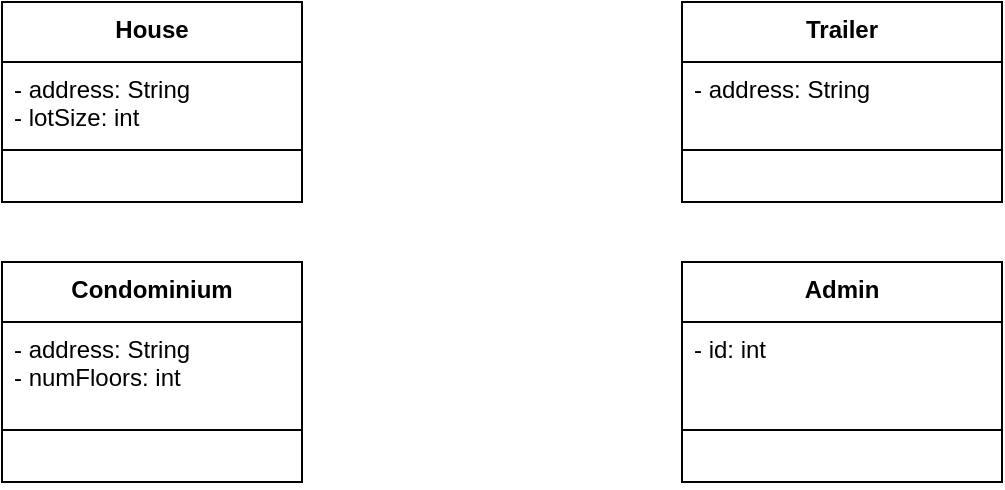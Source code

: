 <mxfile version="28.2.5">
  <diagram name="Page-1" id="XWdg4BXyk0OAKznfG6OP">
    <mxGraphModel dx="508" dy="321" grid="1" gridSize="10" guides="1" tooltips="1" connect="1" arrows="1" fold="1" page="1" pageScale="1" pageWidth="850" pageHeight="1100" math="0" shadow="0">
      <root>
        <mxCell id="0" />
        <mxCell id="1" parent="0" />
        <mxCell id="YZiVF-pcyp90Qx4Tovbm-1" value="House" style="swimlane;fontStyle=1;align=center;verticalAlign=top;childLayout=stackLayout;horizontal=1;startSize=30;horizontalStack=0;resizeParent=1;resizeParentMax=0;resizeLast=0;collapsible=1;marginBottom=0;whiteSpace=wrap;html=1;" vertex="1" parent="1">
          <mxGeometry x="180" y="160" width="150" height="100" as="geometry">
            <mxRectangle x="350" y="250" width="130" height="30" as="alternateBounds" />
          </mxGeometry>
        </mxCell>
        <mxCell id="YZiVF-pcyp90Qx4Tovbm-2" value="- address: String&lt;div&gt;- lotSize: int&lt;/div&gt;" style="text;strokeColor=none;fillColor=none;align=left;verticalAlign=top;spacingLeft=4;spacingRight=4;overflow=hidden;rotatable=0;points=[[0,0.5],[1,0.5]];portConstraint=eastwest;whiteSpace=wrap;html=1;" vertex="1" parent="YZiVF-pcyp90Qx4Tovbm-1">
          <mxGeometry y="30" width="150" height="40" as="geometry" />
        </mxCell>
        <mxCell id="YZiVF-pcyp90Qx4Tovbm-3" value="" style="line;strokeWidth=1;fillColor=none;align=left;verticalAlign=middle;spacingTop=-1;spacingLeft=3;spacingRight=3;rotatable=0;labelPosition=right;points=[];portConstraint=eastwest;strokeColor=inherit;" vertex="1" parent="YZiVF-pcyp90Qx4Tovbm-1">
          <mxGeometry y="70" width="150" height="8" as="geometry" />
        </mxCell>
        <mxCell id="YZiVF-pcyp90Qx4Tovbm-4" value="&lt;br&gt;&lt;div&gt;&lt;br&gt;&lt;/div&gt;&lt;div&gt;&lt;br&gt;&lt;/div&gt;&lt;div&gt;&lt;br&gt;&lt;/div&gt;" style="text;strokeColor=none;fillColor=none;align=left;verticalAlign=top;spacingLeft=4;spacingRight=4;overflow=hidden;rotatable=0;points=[[0,0.5],[1,0.5]];portConstraint=eastwest;whiteSpace=wrap;html=1;" vertex="1" parent="YZiVF-pcyp90Qx4Tovbm-1">
          <mxGeometry y="78" width="150" height="22" as="geometry" />
        </mxCell>
        <mxCell id="YZiVF-pcyp90Qx4Tovbm-12" value="Condominium" style="swimlane;fontStyle=1;align=center;verticalAlign=top;childLayout=stackLayout;horizontal=1;startSize=30;horizontalStack=0;resizeParent=1;resizeParentMax=0;resizeLast=0;collapsible=1;marginBottom=0;whiteSpace=wrap;html=1;" vertex="1" parent="1">
          <mxGeometry x="180" y="290" width="150" height="110" as="geometry">
            <mxRectangle x="350" y="250" width="130" height="30" as="alternateBounds" />
          </mxGeometry>
        </mxCell>
        <mxCell id="YZiVF-pcyp90Qx4Tovbm-13" value="- address: String&lt;div&gt;- numFloors: int&lt;/div&gt;" style="text;strokeColor=none;fillColor=none;align=left;verticalAlign=top;spacingLeft=4;spacingRight=4;overflow=hidden;rotatable=0;points=[[0,0.5],[1,0.5]];portConstraint=eastwest;whiteSpace=wrap;html=1;" vertex="1" parent="YZiVF-pcyp90Qx4Tovbm-12">
          <mxGeometry y="30" width="150" height="50" as="geometry" />
        </mxCell>
        <mxCell id="YZiVF-pcyp90Qx4Tovbm-14" value="" style="line;strokeWidth=1;fillColor=none;align=left;verticalAlign=middle;spacingTop=-1;spacingLeft=3;spacingRight=3;rotatable=0;labelPosition=right;points=[];portConstraint=eastwest;strokeColor=inherit;" vertex="1" parent="YZiVF-pcyp90Qx4Tovbm-12">
          <mxGeometry y="80" width="150" height="8" as="geometry" />
        </mxCell>
        <mxCell id="YZiVF-pcyp90Qx4Tovbm-15" value="&lt;br&gt;&lt;div&gt;&lt;br&gt;&lt;/div&gt;&lt;div&gt;&lt;br&gt;&lt;/div&gt;&lt;div&gt;&lt;br&gt;&lt;/div&gt;" style="text;strokeColor=none;fillColor=none;align=left;verticalAlign=top;spacingLeft=4;spacingRight=4;overflow=hidden;rotatable=0;points=[[0,0.5],[1,0.5]];portConstraint=eastwest;whiteSpace=wrap;html=1;" vertex="1" parent="YZiVF-pcyp90Qx4Tovbm-12">
          <mxGeometry y="88" width="150" height="22" as="geometry" />
        </mxCell>
        <mxCell id="YZiVF-pcyp90Qx4Tovbm-16" value="Admin" style="swimlane;fontStyle=1;align=center;verticalAlign=top;childLayout=stackLayout;horizontal=1;startSize=30;horizontalStack=0;resizeParent=1;resizeParentMax=0;resizeLast=0;collapsible=1;marginBottom=0;whiteSpace=wrap;html=1;" vertex="1" parent="1">
          <mxGeometry x="520" y="290" width="160" height="110" as="geometry">
            <mxRectangle x="350" y="250" width="130" height="30" as="alternateBounds" />
          </mxGeometry>
        </mxCell>
        <mxCell id="YZiVF-pcyp90Qx4Tovbm-17" value="- id: int" style="text;strokeColor=none;fillColor=none;align=left;verticalAlign=top;spacingLeft=4;spacingRight=4;overflow=hidden;rotatable=0;points=[[0,0.5],[1,0.5]];portConstraint=eastwest;whiteSpace=wrap;html=1;" vertex="1" parent="YZiVF-pcyp90Qx4Tovbm-16">
          <mxGeometry y="30" width="160" height="50" as="geometry" />
        </mxCell>
        <mxCell id="YZiVF-pcyp90Qx4Tovbm-18" value="" style="line;strokeWidth=1;fillColor=none;align=left;verticalAlign=middle;spacingTop=-1;spacingLeft=3;spacingRight=3;rotatable=0;labelPosition=right;points=[];portConstraint=eastwest;strokeColor=inherit;" vertex="1" parent="YZiVF-pcyp90Qx4Tovbm-16">
          <mxGeometry y="80" width="160" height="8" as="geometry" />
        </mxCell>
        <mxCell id="YZiVF-pcyp90Qx4Tovbm-19" value="&lt;br&gt;&lt;div&gt;&lt;br&gt;&lt;/div&gt;&lt;div&gt;&lt;br&gt;&lt;/div&gt;&lt;div&gt;&lt;br&gt;&lt;/div&gt;" style="text;strokeColor=none;fillColor=none;align=left;verticalAlign=top;spacingLeft=4;spacingRight=4;overflow=hidden;rotatable=0;points=[[0,0.5],[1,0.5]];portConstraint=eastwest;whiteSpace=wrap;html=1;" vertex="1" parent="YZiVF-pcyp90Qx4Tovbm-16">
          <mxGeometry y="88" width="160" height="22" as="geometry" />
        </mxCell>
        <mxCell id="YZiVF-pcyp90Qx4Tovbm-20" value="Trailer" style="swimlane;fontStyle=1;align=center;verticalAlign=top;childLayout=stackLayout;horizontal=1;startSize=30;horizontalStack=0;resizeParent=1;resizeParentMax=0;resizeLast=0;collapsible=1;marginBottom=0;whiteSpace=wrap;html=1;" vertex="1" parent="1">
          <mxGeometry x="520" y="160" width="160" height="100" as="geometry">
            <mxRectangle x="350" y="250" width="130" height="30" as="alternateBounds" />
          </mxGeometry>
        </mxCell>
        <mxCell id="YZiVF-pcyp90Qx4Tovbm-21" value="&lt;img height=&quot;0&quot; width=&quot;0&quot; src=&quot;&amp;lt;mxfile host=&amp;quot;app.diagrams.net&amp;quot; agent=&amp;quot;Mozilla/5.0 (Windows NT 10.0; Win64; x64) AppleWebKit/537.36 (KHTML, like Gecko) Chrome/141.0.0.0 Safari/537.36&amp;quot; scale=&amp;quot;1&amp;quot; border=&amp;quot;0&amp;quot; version=&amp;quot;28.2.5&amp;quot;&amp;gt;&lt;br/&gt;  &amp;lt;diagram name=&amp;quot;Page-1&amp;quot; id=&amp;quot;XWdg4BXyk0OAKznfG6OP&amp;quot;&amp;gt;&lt;br/&gt;    &amp;lt;mxGraphModel dx=&amp;quot;889&amp;quot; dy=&amp;quot;561&amp;quot; grid=&amp;quot;1&amp;quot; gridSize=&amp;quot;10&amp;quot; guides=&amp;quot;1&amp;quot; tooltips=&amp;quot;1&amp;quot; connect=&amp;quot;1&amp;quot; arrows=&amp;quot;1&amp;quot; fold=&amp;quot;1&amp;quot; page=&amp;quot;1&amp;quot; pageScale=&amp;quot;1&amp;quot; pageWidth=&amp;quot;850&amp;quot; pageHeight=&amp;quot;1100&amp;quot; math=&amp;quot;0&amp;quot; shadow=&amp;quot;0&amp;quot;&amp;gt;&lt;br/&gt;      &amp;lt;root&amp;gt;&lt;br/&gt;        &amp;lt;mxCell id=&amp;quot;0&amp;quot; /&amp;gt;&lt;br/&gt;        &amp;lt;mxCell id=&amp;quot;1&amp;quot; parent=&amp;quot;0&amp;quot; /&amp;gt;&lt;br/&gt;        &amp;lt;mxCell id=&amp;quot;m0ALYSGnHEnHxEo8LG8C-1&amp;quot; value=&amp;quot;ATM Machine&amp;quot; style=&amp;quot;swimlane;whiteSpace=wrap;html=1;&amp;quot; parent=&amp;quot;1&amp;quot; vertex=&amp;quot;1&amp;quot;&amp;gt;&lt;br/&gt;          &amp;lt;mxGeometry x=&amp;quot;320&amp;quot; y=&amp;quot;80&amp;quot; width=&amp;quot;270&amp;quot; height=&amp;quot;430&amp;quot; as=&amp;quot;geometry&amp;quot; /&amp;gt;&lt;br/&gt;        &amp;lt;/mxCell&amp;gt;&lt;br/&gt;        &amp;lt;mxCell id=&amp;quot;m0ALYSGnHEnHxEo8LG8C-7&amp;quot; value=&amp;quot;Check Balance&amp;quot; style=&amp;quot;ellipse;whiteSpace=wrap;html=1;&amp;quot; parent=&amp;quot;m0ALYSGnHEnHxEo8LG8C-1&amp;quot; vertex=&amp;quot;1&amp;quot;&amp;gt;&lt;br/&gt;          &amp;lt;mxGeometry x=&amp;quot;70&amp;quot; y=&amp;quot;45&amp;quot; width=&amp;quot;120&amp;quot; height=&amp;quot;80&amp;quot; as=&amp;quot;geometry&amp;quot; /&amp;gt;&lt;br/&gt;        &amp;lt;/mxCell&amp;gt;&lt;br/&gt;        &amp;lt;mxCell id=&amp;quot;m0ALYSGnHEnHxEo8LG8C-11&amp;quot; value=&amp;quot;Withdraw Money&amp;quot; style=&amp;quot;ellipse;whiteSpace=wrap;html=1;&amp;quot; parent=&amp;quot;m0ALYSGnHEnHxEo8LG8C-1&amp;quot; vertex=&amp;quot;1&amp;quot;&amp;gt;&lt;br/&gt;          &amp;lt;mxGeometry x=&amp;quot;80&amp;quot; y=&amp;quot;320&amp;quot; width=&amp;quot;120&amp;quot; height=&amp;quot;80&amp;quot; as=&amp;quot;geometry&amp;quot; /&amp;gt;&lt;br/&gt;        &amp;lt;/mxCell&amp;gt;&lt;br/&gt;        &amp;lt;mxCell id=&amp;quot;m0ALYSGnHEnHxEo8LG8C-13&amp;quot; value=&amp;quot;Deposit Money&amp;quot; style=&amp;quot;ellipse;whiteSpace=wrap;html=1;&amp;quot; parent=&amp;quot;m0ALYSGnHEnHxEo8LG8C-1&amp;quot; vertex=&amp;quot;1&amp;quot;&amp;gt;&lt;br/&gt;          &amp;lt;mxGeometry x=&amp;quot;75&amp;quot; y=&amp;quot;180&amp;quot; width=&amp;quot;120&amp;quot; height=&amp;quot;80&amp;quot; as=&amp;quot;geometry&amp;quot; /&amp;gt;&lt;br/&gt;        &amp;lt;/mxCell&amp;gt;&lt;br/&gt;        &amp;lt;mxCell id=&amp;quot;m0ALYSGnHEnHxEo8LG8C-2&amp;quot; value=&amp;quot;Customer&amp;quot; style=&amp;quot;shape=umlActor;verticalLabelPosition=bottom;verticalAlign=top;html=1;outlineConnect=0;&amp;quot; parent=&amp;quot;1&amp;quot; vertex=&amp;quot;1&amp;quot;&amp;gt;&lt;br/&gt;          &amp;lt;mxGeometry x=&amp;quot;50&amp;quot; y=&amp;quot;215&amp;quot; width=&amp;quot;30&amp;quot; height=&amp;quot;60&amp;quot; as=&amp;quot;geometry&amp;quot; /&amp;gt;&lt;br/&gt;        &amp;lt;/mxCell&amp;gt;&lt;br/&gt;        &amp;lt;mxCell id=&amp;quot;m0ALYSGnHEnHxEo8LG8C-4&amp;quot; value=&amp;quot;ATM Machine&amp;quot; style=&amp;quot;whiteSpace=wrap;html=1;aspect=fixed;&amp;quot; parent=&amp;quot;1&amp;quot; vertex=&amp;quot;1&amp;quot;&amp;gt;&lt;br/&gt;          &amp;lt;mxGeometry x=&amp;quot;710&amp;quot; y=&amp;quot;205&amp;quot; width=&amp;quot;80&amp;quot; height=&amp;quot;80&amp;quot; as=&amp;quot;geometry&amp;quot; /&amp;gt;&lt;br/&gt;        &amp;lt;/mxCell&amp;gt;&lt;br/&gt;        &amp;lt;mxCell id=&amp;quot;m0ALYSGnHEnHxEo8LG8C-8&amp;quot; value=&amp;quot;&amp;quot; style=&amp;quot;endArrow=none;html=1;rounded=0;entryX=0;entryY=0.5;entryDx=0;entryDy=0;&amp;quot; parent=&amp;quot;1&amp;quot; target=&amp;quot;m0ALYSGnHEnHxEo8LG8C-7&amp;quot; edge=&amp;quot;1&amp;quot;&amp;gt;&lt;br/&gt;          &amp;lt;mxGeometry width=&amp;quot;50&amp;quot; height=&amp;quot;50&amp;quot; relative=&amp;quot;1&amp;quot; as=&amp;quot;geometry&amp;quot;&amp;gt;&lt;br/&gt;            &amp;lt;mxPoint x=&amp;quot;90&amp;quot; y=&amp;quot;240&amp;quot; as=&amp;quot;sourcePoint&amp;quot; /&amp;gt;&lt;br/&gt;            &amp;lt;mxPoint x=&amp;quot;450&amp;quot; y=&amp;quot;270&amp;quot; as=&amp;quot;targetPoint&amp;quot; /&amp;gt;&lt;br/&gt;          &amp;lt;/mxGeometry&amp;gt;&lt;br/&gt;        &amp;lt;/mxCell&amp;gt;&lt;br/&gt;        &amp;lt;mxCell id=&amp;quot;m0ALYSGnHEnHxEo8LG8C-9&amp;quot; value=&amp;quot;&amp;quot; style=&amp;quot;endArrow=none;html=1;rounded=0;endSize=5;exitX=1;exitY=0.5;exitDx=0;exitDy=0;&amp;quot; parent=&amp;quot;1&amp;quot; source=&amp;quot;m0ALYSGnHEnHxEo8LG8C-7&amp;quot; edge=&amp;quot;1&amp;quot;&amp;gt;&lt;br/&gt;          &amp;lt;mxGeometry width=&amp;quot;50&amp;quot; height=&amp;quot;50&amp;quot; relative=&amp;quot;1&amp;quot; as=&amp;quot;geometry&amp;quot;&amp;gt;&lt;br/&gt;            &amp;lt;mxPoint x=&amp;quot;530&amp;quot; y=&amp;quot;245&amp;quot; as=&amp;quot;sourcePoint&amp;quot; /&amp;gt;&lt;br/&gt;            &amp;lt;mxPoint x=&amp;quot;709&amp;quot; y=&amp;quot;242&amp;quot; as=&amp;quot;targetPoint&amp;quot; /&amp;gt;&lt;br/&gt;          &amp;lt;/mxGeometry&amp;gt;&lt;br/&gt;        &amp;lt;/mxCell&amp;gt;&lt;br/&gt;        &amp;lt;mxCell id=&amp;quot;m0ALYSGnHEnHxEo8LG8C-14&amp;quot; value=&amp;quot;&amp;quot; style=&amp;quot;endArrow=none;html=1;rounded=0;entryX=-0.06;entryY=0.485;entryDx=0;entryDy=0;entryPerimeter=0;&amp;quot; parent=&amp;quot;1&amp;quot; target=&amp;quot;m0ALYSGnHEnHxEo8LG8C-13&amp;quot; edge=&amp;quot;1&amp;quot;&amp;gt;&lt;br/&gt;          &amp;lt;mxGeometry width=&amp;quot;50&amp;quot; height=&amp;quot;50&amp;quot; relative=&amp;quot;1&amp;quot; as=&amp;quot;geometry&amp;quot;&amp;gt;&lt;br/&gt;            &amp;lt;mxPoint x=&amp;quot;100&amp;quot; y=&amp;quot;250&amp;quot; as=&amp;quot;sourcePoint&amp;quot; /&amp;gt;&lt;br/&gt;            &amp;lt;mxPoint x=&amp;quot;400&amp;quot; y=&amp;quot;175&amp;quot; as=&amp;quot;targetPoint&amp;quot; /&amp;gt;&lt;br/&gt;          &amp;lt;/mxGeometry&amp;gt;&lt;br/&gt;        &amp;lt;/mxCell&amp;gt;&lt;br/&gt;        &amp;lt;mxCell id=&amp;quot;m0ALYSGnHEnHxEo8LG8C-15&amp;quot; value=&amp;quot;&amp;quot; style=&amp;quot;endArrow=none;html=1;rounded=0;entryX=0;entryY=0.5;entryDx=0;entryDy=0;&amp;quot; parent=&amp;quot;1&amp;quot; target=&amp;quot;m0ALYSGnHEnHxEo8LG8C-11&amp;quot; edge=&amp;quot;1&amp;quot;&amp;gt;&lt;br/&gt;          &amp;lt;mxGeometry width=&amp;quot;50&amp;quot; height=&amp;quot;50&amp;quot; relative=&amp;quot;1&amp;quot; as=&amp;quot;geometry&amp;quot;&amp;gt;&lt;br/&gt;            &amp;lt;mxPoint x=&amp;quot;90&amp;quot; y=&amp;quot;250&amp;quot; as=&amp;quot;sourcePoint&amp;quot; /&amp;gt;&lt;br/&gt;            &amp;lt;mxPoint x=&amp;quot;398&amp;quot; y=&amp;quot;309&amp;quot; as=&amp;quot;targetPoint&amp;quot; /&amp;gt;&lt;br/&gt;          &amp;lt;/mxGeometry&amp;gt;&lt;br/&gt;        &amp;lt;/mxCell&amp;gt;&lt;br/&gt;        &amp;lt;mxCell id=&amp;quot;m0ALYSGnHEnHxEo8LG8C-16&amp;quot; value=&amp;quot;&amp;quot; style=&amp;quot;endArrow=none;html=1;rounded=0;endSize=5;exitX=1;exitY=0.5;exitDx=0;exitDy=0;entryX=0.008;entryY=0.593;entryDx=0;entryDy=0;entryPerimeter=0;&amp;quot; parent=&amp;quot;1&amp;quot; source=&amp;quot;m0ALYSGnHEnHxEo8LG8C-13&amp;quot; target=&amp;quot;m0ALYSGnHEnHxEo8LG8C-4&amp;quot; edge=&amp;quot;1&amp;quot;&amp;gt;&lt;br/&gt;          &amp;lt;mxGeometry width=&amp;quot;50&amp;quot; height=&amp;quot;50&amp;quot; relative=&amp;quot;1&amp;quot; as=&amp;quot;geometry&amp;quot;&amp;gt;&lt;br/&gt;            &amp;lt;mxPoint x=&amp;quot;520&amp;quot; y=&amp;quot;175&amp;quot; as=&amp;quot;sourcePoint&amp;quot; /&amp;gt;&lt;br/&gt;            &amp;lt;mxPoint x=&amp;quot;719&amp;quot; y=&amp;quot;252&amp;quot; as=&amp;quot;targetPoint&amp;quot; /&amp;gt;&lt;br/&gt;          &amp;lt;/mxGeometry&amp;gt;&lt;br/&gt;        &amp;lt;/mxCell&amp;gt;&lt;br/&gt;        &amp;lt;mxCell id=&amp;quot;m0ALYSGnHEnHxEo8LG8C-17&amp;quot; value=&amp;quot;&amp;quot; style=&amp;quot;endArrow=none;html=1;rounded=0;endSize=5;exitX=1.048;exitY=0.595;exitDx=0;exitDy=0;exitPerimeter=0;entryX=0.008;entryY=0.598;entryDx=0;entryDy=0;entryPerimeter=0;&amp;quot; parent=&amp;quot;1&amp;quot; source=&amp;quot;m0ALYSGnHEnHxEo8LG8C-11&amp;quot; target=&amp;quot;m0ALYSGnHEnHxEo8LG8C-4&amp;quot; edge=&amp;quot;1&amp;quot;&amp;gt;&lt;br/&gt;          &amp;lt;mxGeometry width=&amp;quot;50&amp;quot; height=&amp;quot;50&amp;quot; relative=&amp;quot;1&amp;quot; as=&amp;quot;geometry&amp;quot;&amp;gt;&lt;br/&gt;            &amp;lt;mxPoint x=&amp;quot;525&amp;quot; y=&amp;quot;310&amp;quot; as=&amp;quot;sourcePoint&amp;quot; /&amp;gt;&lt;br/&gt;            &amp;lt;mxPoint x=&amp;quot;729&amp;quot; y=&amp;quot;262&amp;quot; as=&amp;quot;targetPoint&amp;quot; /&amp;gt;&lt;br/&gt;          &amp;lt;/mxGeometry&amp;gt;&lt;br/&gt;        &amp;lt;/mxCell&amp;gt;&lt;br/&gt;      &amp;lt;/root&amp;gt;&lt;br/&gt;    &amp;lt;/mxGraphModel&amp;gt;&lt;br/&gt;  &amp;lt;/diagram&amp;gt;&lt;br/&gt;&amp;lt;/mxfile&amp;gt;&quot;&gt;- address: String" style="text;strokeColor=none;fillColor=none;align=left;verticalAlign=top;spacingLeft=4;spacingRight=4;overflow=hidden;rotatable=0;points=[[0,0.5],[1,0.5]];portConstraint=eastwest;whiteSpace=wrap;html=1;" vertex="1" parent="YZiVF-pcyp90Qx4Tovbm-20">
          <mxGeometry y="30" width="160" height="40" as="geometry" />
        </mxCell>
        <mxCell id="YZiVF-pcyp90Qx4Tovbm-22" value="" style="line;strokeWidth=1;fillColor=none;align=left;verticalAlign=middle;spacingTop=-1;spacingLeft=3;spacingRight=3;rotatable=0;labelPosition=right;points=[];portConstraint=eastwest;strokeColor=inherit;" vertex="1" parent="YZiVF-pcyp90Qx4Tovbm-20">
          <mxGeometry y="70" width="160" height="8" as="geometry" />
        </mxCell>
        <mxCell id="YZiVF-pcyp90Qx4Tovbm-23" value="&lt;br&gt;&lt;div&gt;&lt;br&gt;&lt;/div&gt;&lt;div&gt;&lt;br&gt;&lt;/div&gt;&lt;div&gt;&lt;br&gt;&lt;/div&gt;" style="text;strokeColor=none;fillColor=none;align=left;verticalAlign=top;spacingLeft=4;spacingRight=4;overflow=hidden;rotatable=0;points=[[0,0.5],[1,0.5]];portConstraint=eastwest;whiteSpace=wrap;html=1;" vertex="1" parent="YZiVF-pcyp90Qx4Tovbm-20">
          <mxGeometry y="78" width="160" height="22" as="geometry" />
        </mxCell>
      </root>
    </mxGraphModel>
  </diagram>
</mxfile>
